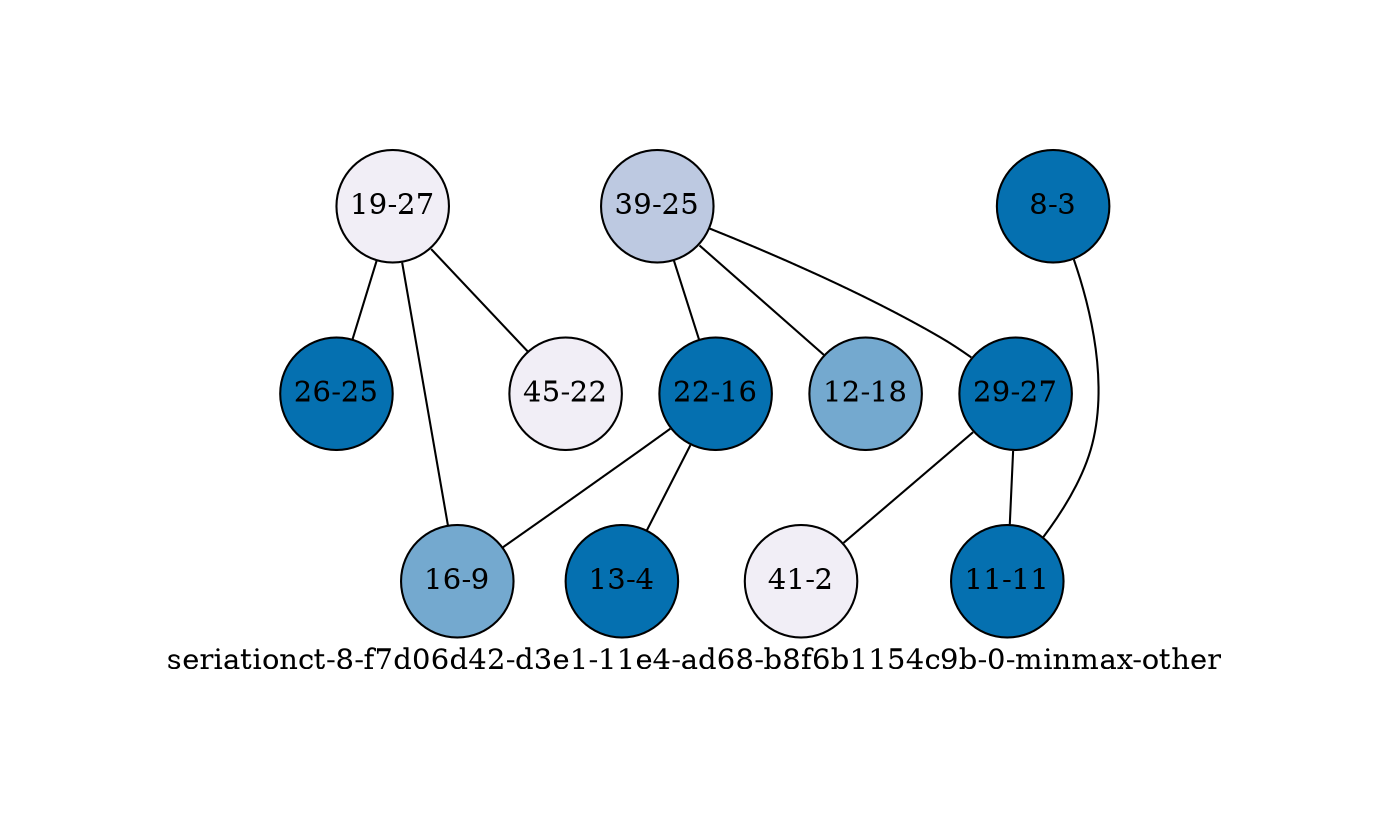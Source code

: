 strict graph "seriationct-8-f7d06d42-d3e1-11e4-ad68-b8f6b1154c9b-0-minmax-other" {
labelloc=b;
ratio=auto;
pad="1.0";
label="seriationct-8-f7d06d42-d3e1-11e4-ad68-b8f6b1154c9b-0-minmax-other";
node [width="0.75", style=filled, fixedsize=true, height="0.75", shape=circle, label=""];
0 [xCoordinate="27.0", appears_in_slice=4, yCoordinate="19.0", colorscheme=pubu4, short_label="19-27", label="19-27", fillcolor=1, id=6, size="633.254746246"];
1 [xCoordinate="25.0", appears_in_slice=3, yCoordinate="39.0", colorscheme=pubu4, short_label="39-25", label="39-25", fillcolor=2, id=1, size="625.412582206"];
2 [xCoordinate="16.0", appears_in_slice=1, yCoordinate="22.0", colorscheme=pubu4, short_label="22-16", label="22-16", fillcolor=4, id=2, size="374.115895272"];
3 [xCoordinate="25.0", appears_in_slice=1, yCoordinate="26.0", colorscheme=pubu4, short_label="26-25", label="26-25", fillcolor=4, id=3, size="274.194482359"];
4 [xCoordinate="9.0", appears_in_slice=2, yCoordinate="16.0", colorscheme=pubu4, short_label="16-9", label="16-9", fillcolor=3, id=0, size="577.888075444"];
5 [xCoordinate="4.0", appears_in_slice=1, yCoordinate="13.0", colorscheme=pubu4, short_label="13-4", label="13-4", fillcolor=4, id=4, size="374.115895272"];
6 [xCoordinate="18.0", appears_in_slice=2, yCoordinate="12.0", colorscheme=pubu4, short_label="12-18", label="12-18", fillcolor=3, id=5, size="577.888075444"];
7 [xCoordinate="27.0", appears_in_slice=1, yCoordinate="29.0", colorscheme=pubu4, short_label="29-27", label="29-27", fillcolor=4, id=7, size="374.115895272"];
8 [xCoordinate="3.0", appears_in_slice=1, yCoordinate="8.0", colorscheme=pubu4, short_label="8-3", label="8-3", fillcolor=4, id=8, size="648.310377632"];
9 [xCoordinate="11.0", appears_in_slice=1, yCoordinate="11.0", colorscheme=pubu4, short_label="11-11", label="11-11", fillcolor=4, id=9, size="274.194482359"];
10 [xCoordinate="22.0", appears_in_slice=4, yCoordinate="45.0", colorscheme=pubu4, short_label="45-22", label="45-22", fillcolor=1, id=10, size="633.254746246"];
11 [xCoordinate="2.0", appears_in_slice=4, yCoordinate="41.0", colorscheme=pubu4, short_label="41-2", label="41-2", fillcolor=1, id=11, size="633.254746246"];
0 -- 10  [inverseweight="2.35402585305", weight="0.424804170567"];
0 -- 3  [inverseweight="1.53823084791", weight="0.650097481377"];
0 -- 4  [inverseweight="7.04988959844", weight="0.141846192914"];
1 -- 2  [inverseweight="3.27334881448", weight="0.305497536827"];
1 -- 6  [inverseweight="1.56877360802", weight="0.637440606401"];
1 -- 7  [inverseweight="5.02587181097", weight="0.198970454801"];
2 -- 4  [inverseweight="1.58575624499", weight="0.63061394408"];
2 -- 5  [inverseweight="2.01969375231", weight="0.495124569681"];
7 -- 11  [inverseweight="3.05207968305", weight="0.327645443058"];
7 -- 9  [inverseweight="3.61823614456", weight="0.276377759783"];
8 -- 9  [inverseweight="1.31002595978", weight="0.763343651733"];
}

